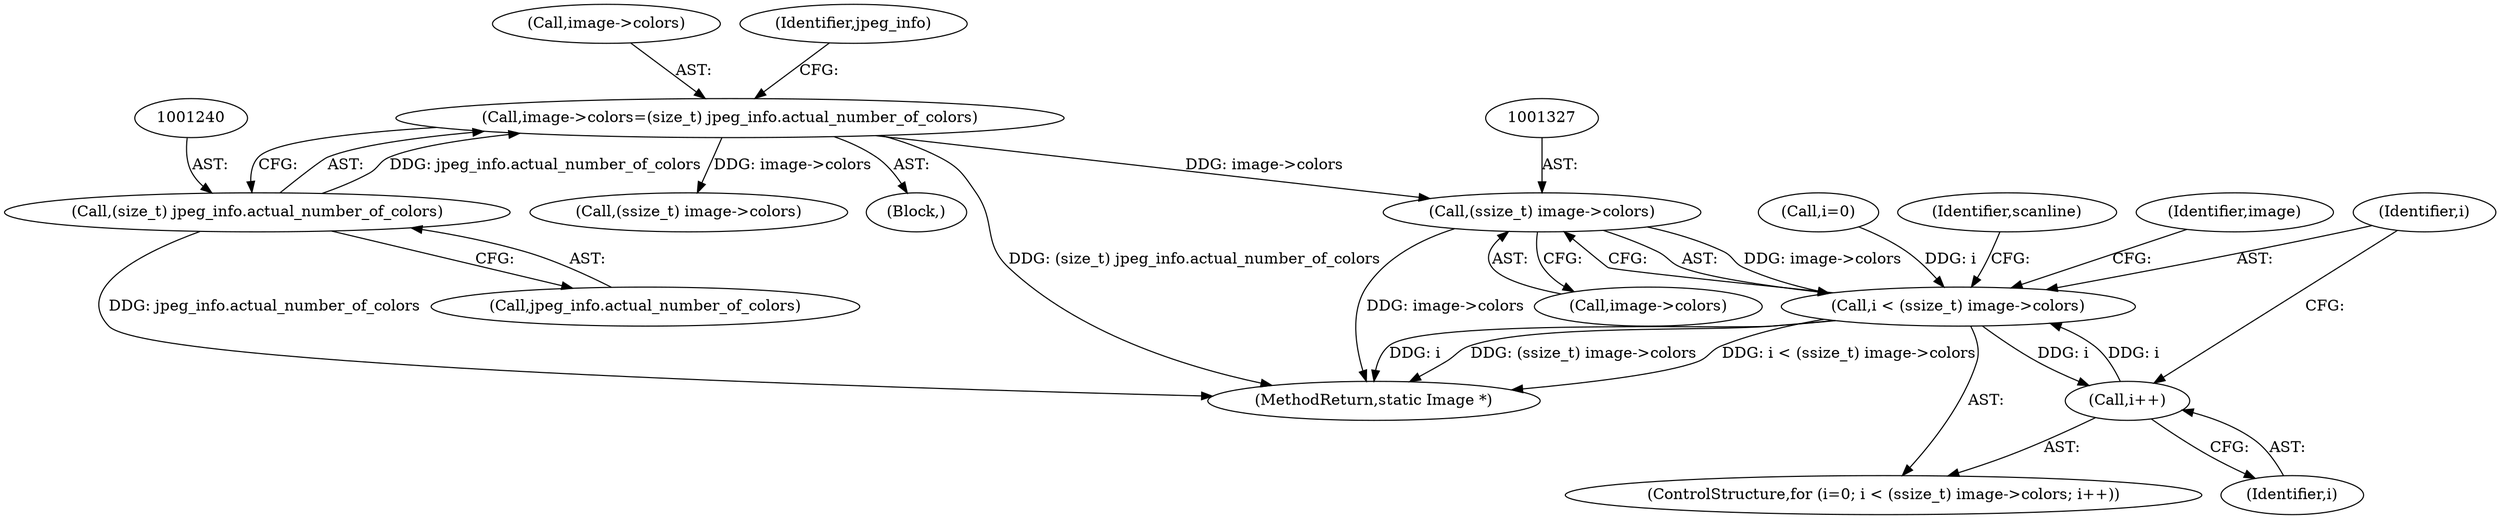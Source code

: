 digraph "0_ImageMagick_1737ac82b335e53376382c07b9a500d73dd2aa11@pointer" {
"1001326" [label="(Call,(ssize_t) image->colors)"];
"1001235" [label="(Call,image->colors=(size_t) jpeg_info.actual_number_of_colors)"];
"1001239" [label="(Call,(size_t) jpeg_info.actual_number_of_colors)"];
"1001324" [label="(Call,i < (ssize_t) image->colors)"];
"1001331" [label="(Call,i++)"];
"1001235" [label="(Call,image->colors=(size_t) jpeg_info.actual_number_of_colors)"];
"1001239" [label="(Call,(size_t) jpeg_info.actual_number_of_colors)"];
"1001236" [label="(Call,image->colors)"];
"1001241" [label="(Call,jpeg_info.actual_number_of_colors)"];
"1001328" [label="(Call,image->colors)"];
"1001234" [label="(Block,)"];
"1001393" [label="(Identifier,scanline)"];
"1001247" [label="(Identifier,jpeg_info)"];
"1001326" [label="(Call,(ssize_t) image->colors)"];
"1001338" [label="(Identifier,image)"];
"1001331" [label="(Call,i++)"];
"1001897" [label="(MethodReturn,static Image *)"];
"1001320" [label="(ControlStructure,for (i=0; i < (ssize_t) image->colors; i++))"];
"1001332" [label="(Identifier,i)"];
"1001256" [label="(Call,(ssize_t) image->colors)"];
"1001325" [label="(Identifier,i)"];
"1001321" [label="(Call,i=0)"];
"1001324" [label="(Call,i < (ssize_t) image->colors)"];
"1001326" -> "1001324"  [label="AST: "];
"1001326" -> "1001328"  [label="CFG: "];
"1001327" -> "1001326"  [label="AST: "];
"1001328" -> "1001326"  [label="AST: "];
"1001324" -> "1001326"  [label="CFG: "];
"1001326" -> "1001897"  [label="DDG: image->colors"];
"1001326" -> "1001324"  [label="DDG: image->colors"];
"1001235" -> "1001326"  [label="DDG: image->colors"];
"1001235" -> "1001234"  [label="AST: "];
"1001235" -> "1001239"  [label="CFG: "];
"1001236" -> "1001235"  [label="AST: "];
"1001239" -> "1001235"  [label="AST: "];
"1001247" -> "1001235"  [label="CFG: "];
"1001235" -> "1001897"  [label="DDG: (size_t) jpeg_info.actual_number_of_colors"];
"1001239" -> "1001235"  [label="DDG: jpeg_info.actual_number_of_colors"];
"1001235" -> "1001256"  [label="DDG: image->colors"];
"1001239" -> "1001241"  [label="CFG: "];
"1001240" -> "1001239"  [label="AST: "];
"1001241" -> "1001239"  [label="AST: "];
"1001239" -> "1001897"  [label="DDG: jpeg_info.actual_number_of_colors"];
"1001324" -> "1001320"  [label="AST: "];
"1001325" -> "1001324"  [label="AST: "];
"1001338" -> "1001324"  [label="CFG: "];
"1001393" -> "1001324"  [label="CFG: "];
"1001324" -> "1001897"  [label="DDG: (ssize_t) image->colors"];
"1001324" -> "1001897"  [label="DDG: i < (ssize_t) image->colors"];
"1001324" -> "1001897"  [label="DDG: i"];
"1001331" -> "1001324"  [label="DDG: i"];
"1001321" -> "1001324"  [label="DDG: i"];
"1001324" -> "1001331"  [label="DDG: i"];
"1001331" -> "1001320"  [label="AST: "];
"1001331" -> "1001332"  [label="CFG: "];
"1001332" -> "1001331"  [label="AST: "];
"1001325" -> "1001331"  [label="CFG: "];
}
